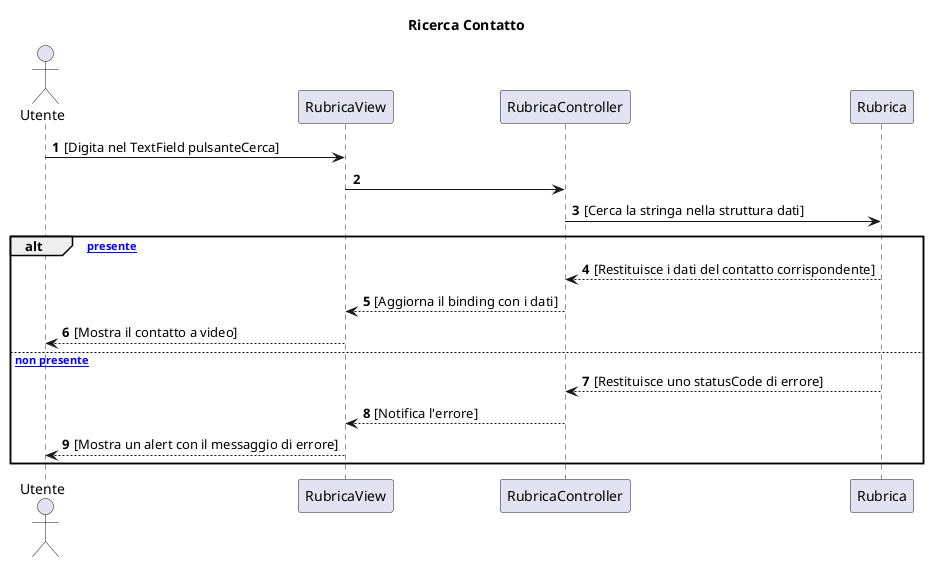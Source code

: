 @startuml
title Ricerca Contatto
autonumber
actor Utente
participant RubricaView
participant RubricaController
participant Rubrica
Utente -> RubricaView: [Digita nel TextField pulsanteCerca]
RubricaView -> RubricaController: 
RubricaController -> Rubrica: [Cerca la stringa nella struttura dati]
alt [Stringa presente]
    Rubrica --> RubricaController: [Restituisce i dati del contatto corrispondente]
    RubricaController --> RubricaView: [Aggiorna il binding con i dati]
    RubricaView --> Utente: [Mostra il contatto a video]
else [Stringa non presente]
    Rubrica --> RubricaController: [Restituisce uno statusCode di errore]
    RubricaController --> RubricaView: [Notifica l'errore]
    RubricaView --> Utente: [Mostra un alert con il messaggio di errore] 
end
@enduml

